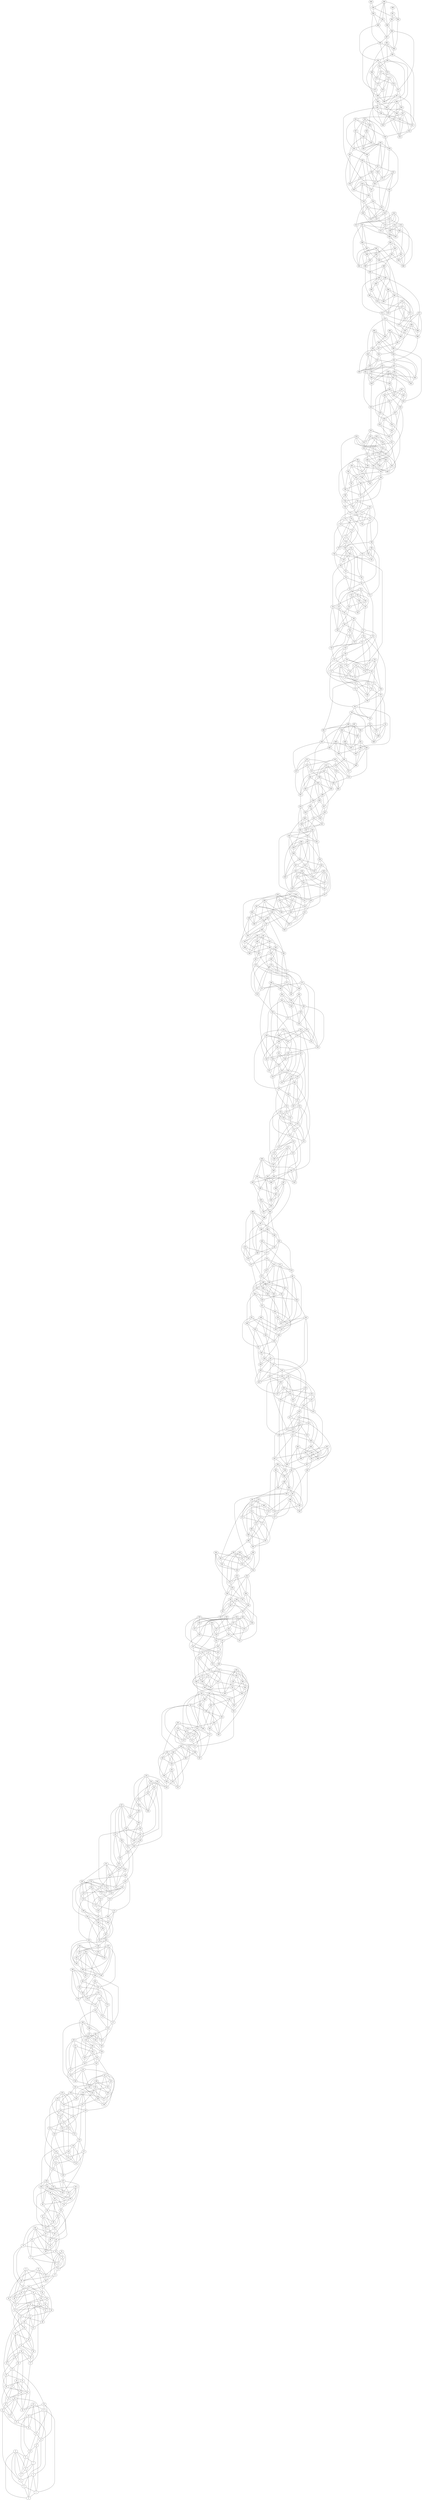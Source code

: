 graph BarAlb1000 {
0;
1;
2;
3;
4;
5;
6;
7;
8;
9;
10;
11;
12;
13;
14;
15;
16;
17;
18;
19;
20;
21;
22;
23;
24;
25;
26;
27;
28;
29;
30;
31;
32;
33;
34;
35;
36;
37;
38;
39;
40;
41;
42;
43;
44;
45;
46;
47;
48;
49;
50;
51;
52;
53;
54;
55;
56;
57;
58;
59;
60;
61;
62;
63;
64;
65;
66;
67;
68;
69;
70;
71;
72;
73;
74;
75;
76;
77;
78;
79;
80;
81;
82;
83;
84;
85;
86;
87;
88;
89;
90;
91;
92;
93;
94;
95;
96;
97;
98;
99;
100;
101;
102;
103;
104;
105;
106;
107;
108;
109;
110;
111;
112;
113;
114;
115;
116;
117;
118;
119;
120;
121;
122;
123;
124;
125;
126;
127;
128;
129;
130;
131;
132;
133;
134;
135;
136;
137;
138;
139;
140;
141;
142;
143;
144;
145;
146;
147;
148;
149;
150;
151;
152;
153;
154;
155;
156;
157;
158;
159;
160;
161;
162;
163;
164;
165;
166;
167;
168;
169;
170;
171;
172;
173;
174;
175;
176;
177;
178;
179;
180;
181;
182;
183;
184;
185;
186;
187;
188;
189;
190;
191;
192;
193;
194;
195;
196;
197;
198;
199;
200;
201;
202;
203;
204;
205;
206;
207;
208;
209;
210;
211;
212;
213;
214;
215;
216;
217;
218;
219;
220;
221;
222;
223;
224;
225;
226;
227;
228;
229;
230;
231;
232;
233;
234;
235;
236;
237;
238;
239;
240;
241;
242;
243;
244;
245;
246;
247;
248;
249;
250;
251;
252;
253;
254;
255;
256;
257;
258;
259;
260;
261;
262;
263;
264;
265;
266;
267;
268;
269;
270;
271;
272;
273;
274;
275;
276;
277;
278;
279;
280;
281;
282;
283;
284;
285;
286;
287;
288;
289;
290;
291;
292;
293;
294;
295;
296;
297;
298;
299;
300;
301;
302;
303;
304;
305;
306;
307;
308;
309;
310;
311;
312;
313;
314;
315;
316;
317;
318;
319;
320;
321;
322;
323;
324;
325;
326;
327;
328;
329;
330;
331;
332;
333;
334;
335;
336;
337;
338;
339;
340;
341;
342;
343;
344;
345;
346;
347;
348;
349;
350;
351;
352;
353;
354;
355;
356;
357;
358;
359;
360;
361;
362;
363;
364;
365;
366;
367;
368;
369;
370;
371;
372;
373;
374;
375;
376;
377;
378;
379;
380;
381;
382;
383;
384;
385;
386;
387;
388;
389;
390;
391;
392;
393;
394;
395;
396;
397;
398;
399;
400;
401;
402;
403;
404;
405;
406;
407;
408;
409;
410;
411;
412;
413;
414;
415;
416;
417;
418;
419;
420;
421;
422;
423;
424;
425;
426;
427;
428;
429;
430;
431;
432;
433;
434;
435;
436;
437;
438;
439;
440;
441;
442;
443;
444;
445;
446;
447;
448;
449;
450;
451;
452;
453;
454;
455;
456;
457;
458;
459;
460;
461;
462;
463;
464;
465;
466;
467;
468;
469;
470;
471;
472;
473;
474;
475;
476;
477;
478;
479;
480;
481;
482;
483;
484;
485;
486;
487;
488;
489;
490;
491;
492;
493;
494;
495;
496;
497;
498;
499;
500;
501;
502;
503;
504;
505;
506;
507;
508;
509;
510;
511;
512;
513;
514;
515;
516;
517;
518;
519;
520;
521;
522;
523;
524;
525;
526;
527;
528;
529;
530;
531;
532;
533;
534;
535;
536;
537;
538;
539;
540;
541;
542;
543;
544;
545;
546;
547;
548;
549;
550;
551;
552;
553;
554;
555;
556;
557;
558;
559;
560;
561;
562;
563;
564;
565;
566;
567;
568;
569;
570;
571;
572;
573;
574;
575;
576;
577;
578;
579;
580;
581;
582;
583;
584;
585;
586;
587;
588;
589;
590;
591;
592;
593;
594;
595;
596;
597;
598;
599;
600;
601;
602;
603;
604;
605;
606;
607;
608;
609;
610;
611;
612;
613;
614;
615;
616;
617;
618;
619;
620;
621;
622;
623;
624;
625;
626;
627;
628;
629;
630;
631;
632;
633;
634;
635;
636;
637;
638;
639;
640;
641;
642;
643;
644;
645;
646;
647;
648;
649;
650;
651;
652;
653;
654;
655;
656;
657;
658;
659;
660;
661;
662;
663;
664;
665;
666;
667;
668;
669;
670;
671;
672;
673;
674;
675;
676;
677;
678;
679;
680;
681;
682;
683;
684;
685;
686;
687;
688;
689;
690;
691;
692;
693;
694;
695;
696;
697;
698;
699;
700;
701;
702;
703;
704;
705;
706;
707;
708;
709;
710;
711;
712;
713;
714;
715;
716;
717;
718;
719;
720;
721;
722;
723;
724;
725;
726;
727;
728;
729;
730;
731;
732;
733;
734;
735;
736;
737;
738;
739;
740;
741;
742;
743;
744;
745;
746;
747;
748;
749;
750;
751;
752;
753;
754;
755;
756;
757;
758;
759;
760;
761;
762;
763;
764;
765;
766;
767;
768;
769;
770;
771;
772;
773;
774;
775;
776;
777;
778;
779;
780;
781;
782;
783;
784;
785;
786;
787;
788;
789;
790;
791;
792;
793;
794;
795;
796;
797;
798;
799;
800;
801;
802;
803;
804;
805;
806;
807;
808;
809;
810;
811;
812;
813;
814;
815;
816;
817;
818;
819;
820;
821;
822;
823;
824;
825;
826;
827;
828;
829;
830;
831;
832;
833;
834;
835;
836;
837;
838;
839;
840;
841;
842;
843;
844;
845;
846;
847;
848;
849;
850;
851;
852;
853;
854;
855;
856;
857;
858;
859;
860;
861;
862;
863;
864;
865;
866;
867;
868;
869;
870;
871;
872;
873;
874;
875;
876;
877;
878;
879;
880;
881;
882;
883;
884;
885;
886;
887;
888;
889;
890;
891;
892;
893;
894;
895;
896;
897;
898;
899;
900;
901;
902;
903;
904;
905;
906;
907;
908;
909;
910;
911;
912;
913;
914;
915;
916;
917;
918;
919;
920;
921;
922;
923;
924;
925;
926;
927;
928;
929;
930;
931;
932;
933;
934;
935;
936;
937;
938;
939;
940;
941;
942;
943;
944;
945;
946;
947;
948;
949;
950;
951;
952;
953;
954;
955;
956;
957;
958;
959;
960;
961;
962;
963;
964;
965;
966;
967;
968;
969;
970;
971;
972;
973;
974;
975;
976;
977;
978;
979;
980;
981;
982;
983;
984;
985;
986;
987;
988;
989;
990;
991;
992;
993;
994;
995;
996;
997;
998;
999;
1--0;
2--0;
2--1;
3--2;
4--0;
4--1;
4--3;
5--3;
6--0;
6--5;
7--4;
7--5;
7--6;
8--5;
8--7;
9--0;
9--2;
9--3;
9--5;
9--6;
9--8;
10--6;
10--8;
11--1;
11--7;
11--10;
12--2;
12--11;
13--10;
13--12;
14--13;
15--14;
16--4;
16--8;
16--14;
16--15;
17--1;
17--12;
17--16;
19--10;
19--13;
19--14;
19--17;
19--18;
20--12;
20--13;
20--17;
20--18;
21--15;
22--3;
22--14;
22--21;
23--15;
23--22;
24--11;
24--18;
24--21;
24--22;
24--23;
25--23;
26--18;
26--25;
27--23;
27--25;
27--26;
28--18;
28--25;
29--21;
29--26;
29--27;
29--28;
30--21;
30--28;
31--15;
31--26;
31--30;
32--25;
32--30;
32--31;
33--20;
33--27;
33--32;
34--29;
34--33;
35--33;
36--30;
36--34;
36--35;
37--28;
38--34;
38--37;
39--31;
39--35;
39--36;
39--37;
39--38;
40--38;
41--35;
41--37;
41--40;
42--40;
42--41;
43--34;
43--35;
43--38;
43--42;
44--40;
44--43;
45--42;
46--36;
46--44;
46--45;
47--42;
47--45;
47--46;
48--45;
49--47;
49--48;
50--32;
50--44;
50--48;
51--48;
52--48;
52--50;
52--51;
53--50;
54--49;
54--51;
54--53;
55--37;
55--40;
55--41;
55--46;
55--49;
55--51;
56--52;
56--53;
56--54;
57--53;
58--51;
58--54;
58--57;
59--53;
59--57;
60--57;
61--45;
61--52;
61--58;
61--60;
62--56;
62--58;
63--44;
63--59;
63--60;
64--56;
64--57;
64--59;
64--62;
65--49;
65--62;
65--63;
66--60;
67--47;
67--61;
67--63;
68--64;
69--68;
70--59;
70--65;
70--66;
70--68;
70--69;
71--60;
71--62;
71--66;
71--67;
71--69;
72--65;
72--66;
72--68;
73--72;
74--73;
75--69;
75--73;
75--74;
76--68;
76--72;
76--73;
76--74;
76--75;
77--69;
77--74;
78--75;
78--77;
79--66;
79--67;
79--78;
81--73;
81--80;
82--74;
82--77;
82--79;
83--78;
83--80;
83--81;
84--80;
84--81;
85--84;
86--77;
86--80;
86--81;
86--82;
86--83;
86--85;
87--80;
87--82;
88--78;
88--85;
88--87;
89--85;
89--87;
90--89;
91--84;
91--87;
91--89;
91--90;
92--79;
92--88;
92--90;
93--84;
93--92;
94--83;
94--90;
94--91;
95--93;
96--90;
96--93;
96--94;
96--95;
97--95;
98--92;
98--93;
98--96;
98--97;
99--94;
100--95;
100--99;
101--97;
101--100;
102--95;
102--97;
102--99;
102--100;
102--101;
104--97;
104--99;
104--100;
104--103;
105--89;
105--101;
105--103;
106--98;
106--99;
107--85;
107--101;
107--103;
107--106;
108--88;
108--104;
108--105;
108--106;
109--107;
110--108;
110--109;
111--103;
111--110;
112--109;
112--110;
112--111;
114--105;
114--109;
114--112;
114--113;
115--113;
116--112;
116--113;
116--115;
117--103;
117--113;
117--115;
118--106;
118--109;
118--111;
118--116;
119--113;
119--117;
119--118;
120--111;
120--115;
121--119;
122--116;
122--120;
122--121;
123--110;
123--120;
123--121;
124--115;
125--122;
125--123;
125--124;
126--121;
126--125;
127--120;
127--124;
127--125;
128--114;
128--124;
128--126;
129--117;
129--126;
130--127;
130--129;
131--119;
131--128;
132--121;
132--123;
132--130;
133--122;
133--126;
133--127;
133--130;
133--132;
134--130;
135--124;
135--129;
135--131;
135--134;
137--136;
138--128;
138--132;
138--134;
138--137;
139--136;
139--137;
140--131;
140--136;
141--129;
141--135;
142--134;
142--136;
142--138;
143--139;
143--141;
143--142;
144--131;
144--140;
145--139;
145--140;
145--144;
146--134;
146--137;
147--136;
147--140;
147--141;
147--143;
147--144;
147--146;
148--139;
148--141;
148--145;
148--146;
149--145;
150--149;
151--137;
151--144;
151--146;
151--149;
151--150;
152--142;
152--150;
153--152;
154--148;
154--150;
155--143;
155--153;
155--154;
156--153;
156--154;
156--155;
157--149;
157--152;
157--153;
157--156;
158--153;
159--154;
159--158;
160--156;
160--158;
160--159;
161--158;
161--159;
161--160;
162--150;
162--152;
162--155;
162--157;
163--159;
164--163;
165--163;
166--158;
166--161;
166--164;
166--165;
167--161;
167--162;
167--164;
167--165;
168--164;
168--167;
169--149;
169--160;
169--164;
169--165;
169--168;
170--163;
170--166;
171--165;
171--170;
172--171;
173--170;
173--172;
174--163;
174--170;
174--172;
175--172;
175--174;
176--175;
177--172;
177--173;
177--174;
177--175;
178--168;
179--168;
179--173;
179--176;
179--178;
180--175;
180--176;
181--171;
181--179;
182--173;
182--176;
182--178;
182--181;
183--177;
183--178;
183--180;
184--171;
184--180;
184--182;
185--181;
185--183;
186--178;
186--180;
186--183;
186--184;
186--185;
187--176;
187--185;
189--187;
189--188;
190--189;
191--188;
191--190;
192--184;
192--187;
192--188;
192--190;
192--191;
193--189;
193--191;
195--185;
195--194;
196--190;
196--191;
196--193;
196--194;
196--195;
197--181;
197--188;
197--189;
197--193;
197--194;
197--195;
198--193;
198--195;
199--188;
199--190;
199--194;
199--198;
200--187;
200--194;
200--198;
202--199;
202--201;
203--198;
203--202;
204--201;
205--201;
205--203;
205--204;
206--201;
206--202;
206--203;
207--204;
207--206;
208--200;
208--201;
208--204;
209--205;
209--206;
209--207;
210--207;
211--202;
211--204;
211--208;
212--210;
212--211;
213--203;
213--210;
213--212;
214--200;
214--212;
215--208;
215--210;
216--209;
216--214;
217--215;
218--212;
218--213;
218--216;
218--217;
219--213;
220--215;
220--216;
220--217;
220--219;
221--214;
221--217;
221--219;
222--210;
222--219;
224--215;
224--220;
224--223;
225--205;
225--209;
225--218;
225--222;
225--223;
226--219;
226--221;
227--223;
227--226;
228--207;
228--211;
228--224;
229--223;
229--228;
230--214;
230--216;
230--217;
230--221;
231--222;
231--223;
231--226;
231--229;
231--230;
232--226;
232--227;
232--229;
233--229;
233--232;
234--228;
234--233;
235--224;
235--234;
236--233;
236--234;
236--235;
237--232;
237--233;
237--236;
238--234;
239--227;
239--235;
239--238;
240--238;
241--239;
241--240;
242--235;
242--237;
242--241;
243--222;
243--239;
243--241;
244--238;
244--240;
244--243;
245--244;
246--242;
246--244;
246--245;
247--227;
247--236;
247--237;
247--240;
247--242;
247--245;
247--246;
249--243;
249--246;
249--248;
250--245;
250--248;
250--249;
251--241;
251--250;
252--240;
252--248;
252--251;
254--248;
254--251;
254--252;
254--253;
255--249;
255--250;
255--251;
255--253;
255--254;
256--238;
256--245;
256--248;
256--252;
256--253;
258--253;
258--257;
259--253;
259--257;
260--258;
260--259;
261--257;
261--258;
261--259;
261--260;
262--261;
263--258;
263--262;
264--257;
264--260;
264--262;
264--263;
265--257;
265--260;
265--262;
265--263;
266--262;
268--266;
268--267;
269--264;
269--265;
269--266;
269--267;
269--268;
270--259;
270--266;
270--268;
271--268;
272--271;
274--267;
274--272;
274--273;
275--272;
275--273;
276--270;
276--271;
276--272;
276--274;
277--267;
277--270;
278--267;
278--273;
278--275;
279--271;
279--274;
279--275;
279--277;
280--277;
281--263;
281--273;
281--276;
281--278;
281--280;
283--277;
283--282;
284--278;
284--282;
284--283;
285--282;
285--284;
286--282;
286--285;
287--266;
287--273;
287--280;
287--286;
288--279;
288--286;
289--283;
289--287;
289--288;
290--280;
290--284;
290--286;
291--271;
292--272;
292--275;
292--285;
292--288;
292--289;
292--291;
293--291;
294--289;
294--290;
294--291;
294--293;
295--285;
295--290;
295--293;
296--295;
297--280;
297--293;
297--296;
298--291;
298--296;
300--298;
300--299;
301--282;
301--297;
301--299;
302--296;
302--300;
302--301;
303--296;
303--297;
303--298;
303--299;
303--300;
303--301;
303--302;
304--283;
304--299;
305--299;
305--302;
305--304;
306--300;
306--304;
306--305;
308--288;
308--307;
309--304;
309--307;
310--295;
310--298;
310--307;
311--307;
311--308;
311--309;
311--310;
312--294;
312--308;
312--309;
313--293;
313--307;
313--310;
313--312;
314--305;
314--309;
315--313;
316--306;
316--315;
317--312;
317--314;
317--315;
317--316;
318--308;
318--314;
318--315;
319--316;
320--316;
320--318;
320--319;
321--306;
321--319;
321--320;
322--315;
322--320;
323--311;
323--317;
323--319;
324--322;
325--314;
325--324;
326--318;
326--321;
327--326;
328--326;
328--327;
329--322;
329--324;
329--325;
329--327;
330--319;
330--324;
330--327;
330--328;
330--329;
332--322;
332--331;
333--331;
334--321;
334--323;
334--328;
334--331;
334--333;
335--324;
335--331;
335--332;
336--323;
336--325;
336--328;
336--333;
336--335;
337--325;
337--333;
337--335;
338--333;
339--327;
339--332;
340--326;
340--332;
340--337;
340--338;
341--339;
342--337;
342--338;
342--340;
343--338;
343--339;
343--341;
344--342;
345--341;
345--342;
345--343;
346--331;
346--339;
346--341;
346--343;
346--344;
347--344;
348--338;
348--344;
348--347;
349--341;
349--347;
350--345;
350--347;
350--349;
351--350;
352--344;
352--345;
352--348;
352--351;
353--347;
353--348;
353--349;
353--351;
354--352;
355--354;
356--355;
357--354;
357--355;
358--353;
359--350;
359--351;
359--356;
359--357;
359--358;
360--354;
360--356;
360--357;
360--358;
361--349;
361--358;
362--355;
362--361;
363--355;
363--356;
363--361;
363--362;
364--351;
364--357;
364--358;
364--361;
364--362;
365--360;
366--363;
366--365;
367--365;
368--366;
368--367;
369--354;
369--365;
369--368;
370--366;
370--367;
370--369;
371--365;
371--366;
372--367;
372--370;
373--368;
373--371;
374--369;
374--370;
374--372;
374--373;
375--371;
376--373;
376--374;
376--375;
377--367;
378--377;
379--362;
379--371;
379--372;
379--376;
379--378;
380--368;
380--375;
380--377;
380--378;
381--373;
381--376;
381--380;
383--356;
383--381;
383--382;
384--381;
384--382;
385--378;
385--382;
386--372;
386--377;
386--382;
386--385;
387--375;
387--385;
387--386;
388--383;
388--387;
389--377;
389--384;
389--388;
390--388;
390--389;
391--383;
391--389;
391--390;
392--378;
392--384;
392--390;
393--384;
393--388;
394--375;
394--385;
394--390;
394--392;
394--393;
395--382;
395--387;
396--393;
397--391;
397--395;
398--397;
399--396;
400--397;
400--398;
400--399;
401--395;
402--392;
402--393;
403--398;
403--399;
403--401;
404--401;
404--402;
405--396;
405--397;
405--399;
405--403;
406--399;
406--400;
406--404;
407--395;
407--398;
407--400;
407--401;
407--404;
408--401;
408--406;
409--396;
410--404;
410--408;
411--391;
411--402;
411--408;
412--409;
412--411;
413--405;
413--409;
413--410;
413--412;
414--406;
414--408;
414--412;
414--413;
415--402;
415--410;
416--398;
416--410;
416--415;
417--412;
417--416;
418--414;
418--415;
418--417;
419--403;
420--411;
420--418;
420--419;
421--419;
421--420;
422--417;
422--419;
423--418;
423--419;
423--421;
424--409;
424--422;
425--417;
425--422;
426--421;
426--424;
426--425;
428--423;
428--424;
428--426;
428--427;
429--416;
429--420;
429--425;
429--427;
430--424;
430--427;
430--428;
431--396;
431--409;
431--423;
431--426;
431--430;
433--415;
433--430;
433--432;
434--425;
434--432;
435--421;
435--433;
435--434;
436--427;
436--432;
436--434;
437--422;
437--432;
437--435;
438--436;
439--437;
439--438;
440--437;
440--438;
440--439;
441--429;
441--433;
441--436;
441--438;
442--438;
442--440;
443--427;
443--442;
444--441;
444--443;
445--432;
445--439;
445--444;
446--439;
446--443;
447--443;
447--446;
448--442;
448--445;
449--444;
449--445;
449--447;
449--448;
451--442;
451--446;
451--448;
451--450;
452--447;
452--450;
454--434;
454--435;
454--450;
454--453;
455--450;
455--452;
455--453;
456--446;
456--450;
456--455;
457--444;
457--449;
457--456;
458--452;
458--454;
459--457;
460--448;
460--457;
460--458;
460--459;
461--447;
461--453;
461--459;
462--440;
462--456;
463--458;
463--461;
464--455;
465--451;
465--464;
466--463;
466--465;
467--452;
467--453;
467--458;
467--466;
468--459;
468--462;
468--464;
469--459;
469--461;
469--462;
469--463;
469--464;
469--465;
469--468;
470--467;
471--453;
471--462;
471--463;
471--470;
472--466;
472--468;
473--466;
473--472;
474--460;
474--464;
474--470;
474--473;
475--465;
476--471;
476--473;
476--474;
476--475;
477--475;
477--476;
478--475;
479--472;
479--475;
479--477;
479--478;
480--478;
481--477;
481--480;
482--470;
482--473;
482--481;
483--481;
483--482;
484--477;
484--478;
484--483;
485--470;
485--472;
485--480;
485--481;
486--483;
486--485;
487--478;
487--480;
487--482;
487--486;
488--487;
489--479;
489--480;
489--484;
489--486;
489--488;
490--483;
490--484;
490--488;
491--488;
492--491;
493--488;
493--490;
493--491;
493--492;
494--492;
495--492;
495--494;
496--490;
496--495;
497--491;
497--494;
497--495;
497--496;
498--494;
499--491;
499--495;
500--493;
500--499;
501--492;
501--496;
501--498;
501--499;
502--486;
502--498;
502--499;
502--500;
504--498;
504--500;
504--503;
505--498;
505--503;
505--504;
506--501;
506--504;
507--506;
508--494;
508--500;
508--502;
508--503;
508--507;
509--507;
510--503;
510--509;
511--497;
511--506;
511--507;
511--509;
511--510;
512--496;
512--507;
512--509;
513--512;
514--503;
514--506;
514--510;
514--513;
515--510;
516--514;
516--515;
517--505;
517--513;
517--516;
518--512;
518--515;
518--517;
519--513;
519--515;
520--516;
520--519;
521--518;
522--513;
522--520;
522--521;
523--505;
523--517;
523--519;
523--522;
524--509;
524--518;
524--520;
524--521;
525--516;
525--521;
525--522;
526--521;
527--523;
527--526;
528--525;
528--526;
528--527;
529--520;
529--528;
530--515;
530--526;
530--529;
532--524;
532--528;
532--530;
532--531;
533--527;
533--530;
533--531;
534--525;
535--529;
535--533;
535--534;
536--527;
536--531;
536--534;
537--534;
538--531;
538--535;
538--537;
539--537;
539--538;
540--538;
541--534;
541--536;
541--540;
542--537;
543--526;
543--532;
543--540;
543--542;
544--535;
544--539;
544--540;
545--533;
545--541;
545--542;
546--537;
546--541;
546--545;
547--540;
548--546;
548--547;
549--529;
549--536;
549--542;
549--547;
550--544;
551--550;
552--519;
552--543;
552--546;
552--548;
552--551;
553--547;
553--551;
554--531;
554--542;
554--547;
554--548;
554--553;
555--550;
555--551;
555--553;
556--555;
557--539;
557--556;
558--553;
559--550;
559--556;
559--557;
560--550;
560--555;
560--559;
561--549;
561--557;
561--558;
561--560;
562--556;
562--558;
563--558;
563--559;
563--560;
563--562;
564--548;
564--558;
564--561;
564--562;
565--544;
565--545;
565--557;
566--562;
566--564;
568--539;
568--565;
568--566;
568--567;
569--563;
569--567;
570--565;
571--570;
572--566;
572--567;
572--569;
572--571;
573--567;
573--572;
574--568;
574--569;
574--573;
575--551;
575--556;
575--569;
575--571;
576--570;
576--573;
576--574;
577--573;
577--575;
578--567;
579--570;
579--571;
579--577;
579--578;
580--570;
580--577;
580--579;
581--571;
581--576;
582--578;
582--580;
582--581;
583--574;
583--578;
583--580;
583--582;
584--566;
584--577;
585--578;
585--581;
587--581;
587--586;
588--582;
588--584;
588--586;
589--585;
589--586;
590--585;
590--587;
590--588;
591--576;
591--583;
591--585;
591--586;
591--590;
592--587;
592--589;
593--584;
593--587;
593--588;
594--589;
594--590;
594--592;
594--593;
595--592;
596--592;
596--593;
596--595;
597--594;
597--595;
597--596;
599--589;
599--595;
599--598;
600--584;
600--586;
600--596;
600--598;
601--597;
601--598;
603--602;
604--598;
604--599;
604--601;
605--600;
605--601;
605--602;
605--603;
607--598;
607--603;
607--604;
607--606;
608--601;
608--602;
608--606;
608--607;
609--597;
609--602;
610--599;
610--609;
611--603;
612--602;
612--603;
612--611;
613--606;
613--610;
613--611;
614--606;
614--612;
615--610;
615--614;
616--604;
616--605;
616--606;
616--611;
616--613;
616--615;
617--614;
618--609;
618--613;
618--615;
618--617;
619--612;
619--614;
620--595;
620--608;
620--615;
620--617;
620--619;
621--617;
621--619;
622--621;
623--610;
623--617;
623--622;
625--623;
625--624;
626--619;
626--622;
626--623;
626--624;
626--625;
627--622;
627--624;
628--609;
628--621;
628--622;
628--624;
628--625;
628--627;
629--627;
630--611;
631--625;
631--629;
631--630;
633--621;
633--629;
633--632;
634--627;
634--632;
634--633;
635--629;
635--631;
635--632;
636--630;
636--633;
636--635;
637--624;
637--631;
637--632;
638--630;
638--636;
639--638;
640--629;
640--630;
640--636;
640--638;
640--639;
641--634;
642--634;
642--635;
642--637;
642--639;
643--637;
643--639;
643--641;
644--638;
644--641;
644--642;
645--618;
645--632;
645--641;
645--643;
645--644;
646--639;
646--644;
648--646;
648--647;
649--641;
649--643;
649--647;
649--648;
650--647;
650--649;
651--646;
651--647;
652--647;
652--648;
652--651;
653--646;
653--648;
653--650;
654--651;
655--651;
655--652;
655--654;
656--650;
656--652;
656--654;
657--654;
657--655;
658--650;
658--657;
659--653;
659--654;
659--656;
660--657;
660--658;
660--659;
661--653;
662--659;
662--661;
663--660;
664--655;
664--658;
664--662;
664--663;
665--661;
665--662;
665--664;
666--657;
667--661;
667--663;
667--665;
667--666;
668--663;
668--666;
669--656;
669--660;
669--668;
670--666;
670--668;
671--663;
671--666;
671--667;
671--669;
671--670;
672--669;
673--661;
674--665;
674--672;
674--673;
675--662;
675--670;
675--672;
675--673;
675--674;
676--668;
677--676;
678--670;
678--672;
678--676;
679--658;
679--674;
679--676;
679--677;
679--678;
680--677;
681--677;
681--678;
681--680;
682--680;
683--676;
683--680;
683--682;
684--681;
685--673;
685--684;
686--680;
686--682;
686--684;
688--681;
688--682;
688--687;
689--677;
689--684;
689--685;
689--687;
690--672;
690--673;
690--683;
691--683;
691--686;
691--687;
692--685;
692--690;
693--687;
693--691;
694--684;
694--688;
694--689;
694--693;
695--691;
695--693;
696--687;
696--692;
696--694;
696--695;
697--682;
697--688;
697--692;
697--693;
697--695;
699--698;
700--698;
700--699;
701--690;
701--698;
701--699;
701--700;
702--695;
702--698;
702--699;
702--700;
703--702;
704--685;
704--696;
704--698;
704--703;
705--686;
705--703;
705--704;
706--705;
707--699;
707--701;
707--706;
708--706;
708--707;
709--706;
710--707;
710--709;
711--708;
711--710;
712--703;
712--706;
713--709;
713--711;
714--700;
714--709;
714--710;
714--712;
715--709;
715--710;
715--712;
717--705;
717--716;
718--711;
718--713;
719--712;
719--713;
719--715;
719--716;
719--717;
719--718;
720--708;
720--714;
720--716;
722--692;
722--716;
722--718;
722--720;
722--721;
723--721;
724--708;
724--711;
724--716;
724--721;
724--723;
725--718;
726--717;
726--721;
726--723;
726--725;
727--715;
727--725;
728--713;
728--726;
728--727;
729--725;
729--727;
729--728;
730--727;
731--717;
731--723;
731--730;
732--720;
732--728;
732--731;
733--729;
734--703;
734--721;
734--731;
734--733;
735--729;
735--733;
736--730;
736--733;
736--735;
737--725;
737--733;
737--734;
738--735;
739--730;
739--732;
739--738;
740--735;
740--736;
740--737;
740--739;
741--736;
741--740;
742--738;
742--741;
743--730;
743--738;
743--741;
745--737;
745--744;
746--742;
746--744;
746--745;
747--738;
747--739;
747--741;
748--744;
748--745;
749--743;
749--745;
749--746;
749--748;
750--742;
750--744;
750--748;
751--732;
752--747;
752--749;
753--742;
753--746;
753--747;
753--748;
753--750;
753--751;
754--751;
754--752;
755--744;
755--752;
755--754;
756--751;
756--754;
757--755;
757--756;
758--743;
758--757;
759--757;
759--758;
760--723;
760--757;
760--759;
761--750;
761--756;
761--758;
761--759;
761--760;
763--756;
763--758;
763--762;
764--755;
764--759;
764--762;
765--754;
765--762;
766--751;
766--762;
766--763;
766--765;
767--764;
768--762;
768--766;
768--767;
769--752;
769--760;
770--767;
770--769;
771--763;
771--767;
771--770;
772--769;
772--770;
772--771;
773--764;
773--772;
774--765;
774--770;
774--773;
775--765;
775--768;
775--773;
777--768;
777--772;
777--774;
777--776;
778--767;
778--769;
778--771;
778--776;
779--773;
779--775;
779--778;
780--776;
781--775;
781--776;
781--777;
781--780;
782--780;
783--774;
783--779;
784--782;
784--783;
785--779;
785--781;
785--782;
785--783;
786--782;
786--783;
786--784;
787--780;
788--786;
788--787;
789--776;
789--787;
789--788;
790--784;
790--785;
790--787;
790--789;
791--782;
791--786;
792--780;
792--787;
792--789;
792--791;
793--790;
793--791;
794--788;
794--791;
794--792;
796--795;
797--795;
797--796;
798--796;
798--797;
799--784;
799--794;
799--795;
799--796;
799--797;
799--798;
801--794;
801--796;
801--797;
801--800;
802--793;
802--800;
803--793;
803--795;
803--800;
805--793;
805--800;
805--802;
805--804;
806--798;
806--803;
806--804;
807--798;
807--804;
807--805;
808--803;
808--804;
809--795;
809--806;
810--802;
810--808;
811--807;
811--809;
811--810;
812--801;
812--804;
812--806;
813--810;
813--812;
814--808;
814--810;
815--813;
816--788;
816--809;
816--811;
816--814;
816--815;
817--808;
817--813;
818--817;
819--807;
819--814;
820--800;
820--811;
820--812;
820--815;
820--819;
821--817;
821--818;
822--813;
822--814;
822--815;
822--819;
823--815;
823--818;
823--819;
823--822;
824--818;
824--821;
825--802;
825--821;
826--817;
826--824;
826--825;
827--818;
827--826;
828--809;
828--821;
828--827;
829--824;
829--825;
830--823;
830--829;
831--825;
831--827;
831--830;
832--824;
832--829;
832--831;
833--828;
834--827;
834--833;
835--833;
836--826;
836--829;
836--834;
836--835;
837--831;
837--832;
837--833;
837--834;
837--835;
838--835;
838--836;
839--830;
840--838;
840--839;
841--834;
841--838;
843--832;
843--838;
843--839;
843--841;
843--842;
844--835;
844--840;
844--841;
844--842;
845--830;
845--840;
845--841;
846--842;
847--839;
847--842;
847--844;
847--845;
848--839;
848--840;
848--846;
850--848;
850--849;
851--846;
851--847;
851--849;
852--828;
852--842;
852--848;
852--849;
853--846;
853--849;
853--850;
854--852;
854--853;
855--845;
855--850;
855--853;
856--850;
856--854;
856--855;
857--849;
857--854;
858--846;
858--851;
859--856;
859--857;
859--858;
860--833;
860--858;
861--857;
861--860;
862--859;
863--856;
863--857;
863--858;
863--860;
863--862;
864--861;
865--859;
865--860;
865--861;
865--862;
865--864;
866--851;
867--854;
867--864;
868--866;
869--861;
869--866;
869--867;
869--868;
870--867;
870--868;
871--870;
872--866;
872--867;
872--868;
872--871;
873--855;
873--862;
873--866;
873--870;
874--862;
874--868;
874--873;
875--869;
875--871;
877--871;
877--875;
877--876;
878--864;
878--870;
878--874;
878--875;
878--877;
879--876;
879--877;
881--876;
881--879;
881--880;
882--864;
882--876;
882--880;
883--879;
883--881;
884--875;
884--876;
884--880;
884--882;
885--880;
885--883;
886--872;
886--879;
886--885;
887--874;
887--883;
887--884;
887--885;
888--883;
888--886;
889--882;
889--886;
889--887;
889--888;
890--881;
891--888;
892--888;
892--890;
892--891;
893--880;
894--885;
894--892;
894--893;
895--871;
895--890;
895--891;
895--893;
895--894;
896--890;
896--892;
897--891;
897--893;
897--896;
899--896;
899--897;
899--898;
900--898;
901--890;
901--898;
901--900;
902--889;
902--893;
902--900;
903--896;
903--900;
903--902;
904--894;
904--901;
904--902;
904--903;
906--898;
906--905;
907--891;
907--897;
907--899;
907--905;
907--906;
908--898;
908--903;
908--904;
909--905;
909--908;
910--900;
910--901;
910--906;
910--909;
911--908;
912--905;
912--911;
913--899;
914--905;
914--906;
914--909;
914--911;
915--909;
915--910;
915--913;
916--911;
916--912;
916--913;
916--914;
916--915;
917--912;
917--913;
919--912;
919--917;
919--918;
920--911;
920--918;
921--915;
921--917;
921--918;
921--920;
922--920;
922--921;
923--918;
923--919;
924--913;
924--917;
924--923;
925--918;
925--919;
926--922;
926--924;
927--924;
927--926;
928--926;
929--920;
929--922;
929--925;
929--927;
929--928;
930--927;
931--930;
932--923;
932--925;
932--928;
932--931;
933--930;
933--931;
934--928;
935--927;
935--928;
935--934;
936--923;
936--930;
936--935;
937--932;
937--933;
937--936;
938--926;
938--933;
938--934;
938--937;
939--925;
939--931;
940--930;
940--936;
941--922;
941--934;
941--938;
942--940;
942--941;
943--939;
943--942;
945--931;
945--934;
945--937;
945--939;
945--940;
945--944;
946--941;
946--943;
946--944;
947--940;
947--942;
947--946;
948--943;
948--944;
948--946;
949--944;
949--948;
950--933;
950--939;
951--942;
951--947;
951--949;
951--950;
952--943;
952--944;
952--947;
952--948;
952--949;
952--950;
954--950;
954--953;
955--954;
956--953;
956--955;
957--951;
957--953;
957--954;
957--956;
959--953;
959--955;
959--958;
960--956;
960--959;
961--956;
961--959;
962--935;
962--954;
962--958;
962--961;
963--957;
963--958;
963--960;
964--949;
964--958;
964--960;
964--963;
965--953;
965--960;
967--955;
967--958;
967--965;
967--966;
968--961;
968--962;
968--965;
969--966;
969--968;
970--966;
970--969;
971--963;
971--967;
972--961;
972--969;
973--970;
973--972;
974--966;
974--971;
975--966;
975--970;
975--973;
975--974;
976--972;
976--974;
977--973;
977--974;
977--975;
977--976;
978--970;
978--971;
979--976;
979--977;
979--978;
980--968;
980--973;
980--976;
981--969;
981--978;
981--979;
982--955;
982--981;
983--964;
983--965;
983--979;
983--980;
984--982;
985--980;
985--982;
985--983;
985--984;
986--972;
986--978;
986--984;
987--985;
987--986;
988--971;
988--984;
988--987;
989--981;
989--987;
990--987;
990--988;
991--989;
991--990;
992--988;
992--990;
993--986;
993--989;
993--991;
994--984;
995--993;
995--994;
996--989;
996--990;
996--991;
996--994;
996--995;
997--992;
997--994;
998--997;
999--993;
999--995;
}